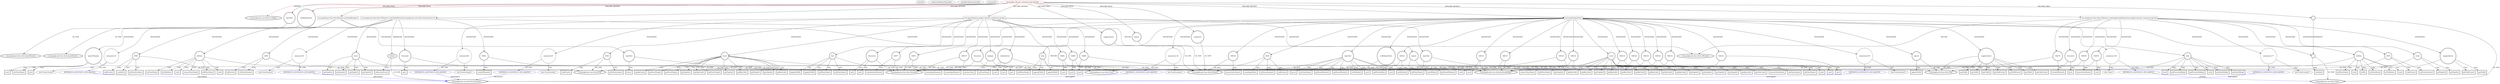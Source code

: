 digraph {
baseInfo[graphId=126,category="extension_graph",isAnonymous=false,possibleRelation=true]
frameworkRelatedTypesInfo[0="com.google.gwt.user.client.ui.Widget"]
possibleCollaborationsInfo[0="126~CLIENT_METHOD_DECLARATION-INSTANTIATION-~com.google.gwt.user.client.ui.Widget ~com.google.gwt.user.client.EventListener ~false~true",1="126~CLIENT_METHOD_DECLARATION-INSTANTIATION-~com.google.gwt.user.client.ui.Widget ~com.google.gwt.user.client.Timer ~false~true"]
locationInfo[projectName="Doogiemuc-gwt-comp-tagging",filePath="/Doogiemuc-gwt-comp-tagging/gwt-comp-tagging-master/src/com/google/code/gwt/component/tag/InputTag.java",contextSignature="InputTag",graphId="126"]
0[label="com.google.code.gwt.component.tag.InputTag",vertexType="ROOT_CLIENT_CLASS_DECLARATION",isFrameworkType=false,color=red]
1[label="com.google.gwt.user.client.ui.Widget",vertexType="FRAMEWORK_CLASS_TYPE",isFrameworkType=true,peripheries=2]
2[label="component",vertexType="FIELD_DECLARATION",isFrameworkType=true,peripheries=2,shape=circle]
3[label="com.google.gwt.dom.client.Element",vertexType="FRAMEWORK_CLASS_TYPE",isFrameworkType=true,peripheries=2]
4[label="inputText",vertexType="FIELD_DECLARATION",isFrameworkType=true,peripheries=2,shape=circle]
5[label="com.google.gwt.dom.client.InputElement",vertexType="FRAMEWORK_CLASS_TYPE",isFrameworkType=true,peripheries=2]
6[label="suggestionList",vertexType="FIELD_DECLARATION",isFrameworkType=true,peripheries=2,shape=circle]
8[label="t",vertexType="FIELD_DECLARATION",isFrameworkType=true,peripheries=2,shape=circle]
9[label="com.google.gwt.user.client.Timer",vertexType="FRAMEWORK_CLASS_TYPE",isFrameworkType=true,peripheries=2]
10[label="tagList",vertexType="FIELD_DECLARATION",isFrameworkType=true,peripheries=2,shape=circle]
12[label="widthSpanTester",vertexType="FIELD_DECLARATION",isFrameworkType=true,peripheries=2,shape=circle]
13[label="com.google.gwt.dom.client.SpanElement",vertexType="FRAMEWORK_CLASS_TYPE",isFrameworkType=true,peripheries=2]
48[label="com.google.gwt.dom.client.Element createTagWrapper()",vertexType="CLIENT_METHOD_DECLARATION",isFrameworkType=false,shape=box]
50[label="DOM",vertexType="VARIABLE_EXPRESION",isFrameworkType=true,peripheries=2,shape=circle]
52[label="com.google.gwt.user.client.DOM",vertexType="FRAMEWORK_CLASS_TYPE",isFrameworkType=true,peripheries=2]
51[label="createDiv()",vertexType="INSIDE_CALL",isFrameworkType=true,peripheries=2,shape=box]
53[label="tagListWrapeer",vertexType="VARIABLE_EXPRESION",isFrameworkType=true,peripheries=2,shape=circle]
54[label="setClassName()",vertexType="INSIDE_CALL",isFrameworkType=true,peripheries=2,shape=box]
57[label="setEventListener()",vertexType="INSIDE_CALL",isFrameworkType=true,peripheries=2,shape=box]
59[label="cast()",vertexType="INSIDE_CALL",isFrameworkType=true,peripheries=2,shape=box]
61[label="anonymous15",vertexType="VARIABLE_EXPRESION",isFrameworkType=false,shape=circle]
62[label="REFERENCE_ANONYMOUS_DECLARATION",vertexType="REFERENCE_ANONYMOUS_DECLARATION",isFrameworkType=false,color=blue]
63[label="com.google.gwt.user.client.EventListener",vertexType="FRAMEWORK_INTERFACE_TYPE",isFrameworkType=true,peripheries=2]
60[label="new EventListener()",vertexType="CONSTRUCTOR_CALL",isFrameworkType=false]
64[label="inputText",vertexType="VARIABLE_EXPRESION",isFrameworkType=true,peripheries=2,shape=circle]
65[label="focus()",vertexType="INSIDE_CALL",isFrameworkType=true,peripheries=2,shape=box]
68[label="sinkEvents()",vertexType="INSIDE_CALL",isFrameworkType=true,peripheries=2,shape=box]
70[label="cast()",vertexType="INSIDE_CALL",isFrameworkType=true,peripheries=2,shape=box]
130[label="com.google.gwt.dom.client.LIElement createTagLIElement(com.google.gwt.user.client.EventListener,int)",vertexType="CLIENT_METHOD_DECLARATION",isFrameworkType=false,shape=box]
131[label="com.google.gwt.dom.client.LIElement",vertexType="FRAMEWORK_CLASS_TYPE",isFrameworkType=true,peripheries=2]
132[label="listener",vertexType="PARAMETER_DECLARATION",isFrameworkType=true,peripheries=2]
134[label="VAR41",vertexType="VARIABLE_EXPRESION",isFrameworkType=true,peripheries=2,shape=circle]
136[label="com.google.gwt.dom.client.Document",vertexType="FRAMEWORK_CLASS_TYPE",isFrameworkType=true,peripheries=2]
135[label="createLIElement()",vertexType="INSIDE_CALL",isFrameworkType=true,peripheries=2,shape=box]
137[label="Document",vertexType="VARIABLE_EXPRESION",isFrameworkType=true,peripheries=2,shape=circle]
138[label="get()",vertexType="INSIDE_CALL",isFrameworkType=true,peripheries=2,shape=box]
140[label="listItem",vertexType="VARIABLE_EXPRESION",isFrameworkType=true,peripheries=2,shape=circle]
141[label="setClassName()",vertexType="INSIDE_CALL",isFrameworkType=true,peripheries=2,shape=box]
144[label="setTabIndex()",vertexType="INSIDE_CALL",isFrameworkType=true,peripheries=2,shape=box]
145[label="DOM",vertexType="VARIABLE_EXPRESION",isFrameworkType=true,peripheries=2,shape=circle]
146[label="setEventListener()",vertexType="INSIDE_CALL",isFrameworkType=true,peripheries=2,shape=box]
149[label="cast()",vertexType="INSIDE_CALL",isFrameworkType=true,peripheries=2,shape=box]
151[label="anonymous47",vertexType="VARIABLE_EXPRESION",isFrameworkType=false,shape=circle]
152[label="REFERENCE_ANONYMOUS_DECLARATION",vertexType="REFERENCE_ANONYMOUS_DECLARATION",isFrameworkType=false,color=blue]
150[label="new EventListener()",vertexType="CONSTRUCTOR_CALL",isFrameworkType=false]
155[label="onBrowserEvent()",vertexType="INSIDE_CALL",isFrameworkType=true,peripheries=2,shape=box]
156[label="event",vertexType="VARIABLE_EXPRESION",isFrameworkType=true,peripheries=2,shape=circle]
158[label="com.google.gwt.user.client.Event",vertexType="FRAMEWORK_CLASS_TYPE",isFrameworkType=true,peripheries=2]
157[label="getTypeInt()",vertexType="INSIDE_CALL",isFrameworkType=true,peripheries=2,shape=box]
160[label="getTypeInt()",vertexType="INSIDE_CALL",isFrameworkType=true,peripheries=2,shape=box]
162[label="removeClassName()",vertexType="INSIDE_CALL",isFrameworkType=true,peripheries=2,shape=box]
164[label="getTypeInt()",vertexType="INSIDE_CALL",isFrameworkType=true,peripheries=2,shape=box]
166[label="getTypeInt()",vertexType="INSIDE_CALL",isFrameworkType=true,peripheries=2,shape=box]
168[label="addClassName()",vertexType="INSIDE_CALL",isFrameworkType=true,peripheries=2,shape=box]
170[label="sinkEvents()",vertexType="INSIDE_CALL",isFrameworkType=true,peripheries=2,shape=box]
172[label="cast()",vertexType="INSIDE_CALL",isFrameworkType=true,peripheries=2,shape=box]
173[label="void appendTag(com.google.code.gwt.component.tag.Tag)",vertexType="CLIENT_METHOD_DECLARATION",isFrameworkType=false,shape=box]
175[label="anonymous57",vertexType="VARIABLE_EXPRESION",isFrameworkType=false,shape=circle]
176[label="REFERENCE_ANONYMOUS_DECLARATION",vertexType="REFERENCE_ANONYMOUS_DECLARATION",isFrameworkType=false,color=blue]
174[label="new EventListener()",vertexType="CONSTRUCTOR_CALL",isFrameworkType=false]
178[label="event",vertexType="VARIABLE_EXPRESION",isFrameworkType=true,peripheries=2,shape=circle]
179[label="getTypeInt()",vertexType="INSIDE_CALL",isFrameworkType=true,peripheries=2,shape=box]
182[label="getKeyCode()",vertexType="INSIDE_CALL",isFrameworkType=true,peripheries=2,shape=box]
184[label="getKeyCode()",vertexType="INSIDE_CALL",isFrameworkType=true,peripheries=2,shape=box]
185[label="VAR61",vertexType="VARIABLE_EXPRESION",isFrameworkType=true,peripheries=2,shape=circle]
187[label="com.google.gwt.core.client.JavaScriptObject",vertexType="FRAMEWORK_CLASS_TYPE",isFrameworkType=true,peripheries=2]
186[label="cast()",vertexType="INSIDE_CALL",isFrameworkType=true,peripheries=2,shape=box]
189[label="getEventTarget()",vertexType="INSIDE_CALL",isFrameworkType=true,peripheries=2,shape=box]
191[label="getTypeInt()",vertexType="INSIDE_CALL",isFrameworkType=true,peripheries=2,shape=box]
193[label="getKeyCode()",vertexType="INSIDE_CALL",isFrameworkType=true,peripheries=2,shape=box]
194[label="VAR65",vertexType="VARIABLE_EXPRESION",isFrameworkType=true,peripheries=2,shape=circle]
195[label="cast()",vertexType="INSIDE_CALL",isFrameworkType=true,peripheries=2,shape=box]
198[label="getEventTarget()",vertexType="INSIDE_CALL",isFrameworkType=true,peripheries=2,shape=box]
200[label="getTypeInt()",vertexType="INSIDE_CALL",isFrameworkType=true,peripheries=2,shape=box]
202[label="getKeyCode()",vertexType="INSIDE_CALL",isFrameworkType=true,peripheries=2,shape=box]
203[label="VAR69",vertexType="VARIABLE_EXPRESION",isFrameworkType=true,peripheries=2,shape=circle]
204[label="cast()",vertexType="INSIDE_CALL",isFrameworkType=true,peripheries=2,shape=box]
207[label="getEventTarget()",vertexType="INSIDE_CALL",isFrameworkType=true,peripheries=2,shape=box]
208[label="item",vertexType="VARIABLE_EXPRESION",isFrameworkType=true,peripheries=2,shape=circle]
209[label="addClassName()",vertexType="INSIDE_CALL",isFrameworkType=true,peripheries=2,shape=box]
212[label="addClassName()",vertexType="INSIDE_CALL",isFrameworkType=true,peripheries=2,shape=box]
213[label="VAR73",vertexType="VARIABLE_EXPRESION",isFrameworkType=true,peripheries=2,shape=circle]
214[label="createSpanElement()",vertexType="INSIDE_CALL",isFrameworkType=true,peripheries=2,shape=box]
216[label="Document",vertexType="VARIABLE_EXPRESION",isFrameworkType=true,peripheries=2,shape=circle]
217[label="get()",vertexType="INSIDE_CALL",isFrameworkType=true,peripheries=2,shape=box]
219[label="tagSpan",vertexType="VARIABLE_EXPRESION",isFrameworkType=true,peripheries=2,shape=circle]
220[label="setInnerText()",vertexType="INSIDE_CALL",isFrameworkType=true,peripheries=2,shape=box]
223[label="appendChild()",vertexType="INSIDE_CALL",isFrameworkType=true,peripheries=2,shape=box]
224[label="VAR77",vertexType="VARIABLE_EXPRESION",isFrameworkType=true,peripheries=2,shape=circle]
225[label="createAnchorElement()",vertexType="INSIDE_CALL",isFrameworkType=true,peripheries=2,shape=box]
228[label="get()",vertexType="INSIDE_CALL",isFrameworkType=true,peripheries=2,shape=box]
229[label="deleteAnchor",vertexType="VARIABLE_EXPRESION",isFrameworkType=true,peripheries=2,shape=circle]
230[label="setClassName()",vertexType="INSIDE_CALL",isFrameworkType=true,peripheries=2,shape=box]
232[label="DOM",vertexType="VARIABLE_EXPRESION",isFrameworkType=true,peripheries=2,shape=circle]
233[label="setEventListener()",vertexType="INSIDE_CALL",isFrameworkType=true,peripheries=2,shape=box]
236[label="cast()",vertexType="INSIDE_CALL",isFrameworkType=true,peripheries=2,shape=box]
238[label="anonymous82",vertexType="VARIABLE_EXPRESION",isFrameworkType=false,shape=circle]
239[label="REFERENCE_ANONYMOUS_DECLARATION",vertexType="REFERENCE_ANONYMOUS_DECLARATION",isFrameworkType=false,color=blue]
237[label="new EventListener()",vertexType="CONSTRUCTOR_CALL",isFrameworkType=false]
242[label="getTypeInt()",vertexType="INSIDE_CALL",isFrameworkType=true,peripheries=2,shape=box]
244[label="sinkEvents()",vertexType="INSIDE_CALL",isFrameworkType=true,peripheries=2,shape=box]
246[label="cast()",vertexType="INSIDE_CALL",isFrameworkType=true,peripheries=2,shape=box]
248[label="appendChild()",vertexType="INSIDE_CALL",isFrameworkType=true,peripheries=2,shape=box]
249[label="tagList",vertexType="VARIABLE_EXPRESION",isFrameworkType=true,peripheries=2,shape=circle]
251[label="com.google.gwt.dom.client.Node",vertexType="FRAMEWORK_CLASS_TYPE",isFrameworkType=true,peripheries=2]
250[label="insertBefore()",vertexType="INSIDE_CALL",isFrameworkType=true,peripheries=2,shape=box]
252[label="inputText",vertexType="VARIABLE_EXPRESION",isFrameworkType=true,peripheries=2,shape=circle]
253[label="getParentElement()",vertexType="INSIDE_CALL",isFrameworkType=true,peripheries=2,shape=box]
299[label="void initializeInputText()",vertexType="CLIENT_METHOD_DECLARATION",isFrameworkType=false,shape=box]
300[label="VAR104",vertexType="VARIABLE_EXPRESION",isFrameworkType=true,peripheries=2,shape=circle]
301[label="cast()",vertexType="INSIDE_CALL",isFrameworkType=true,peripheries=2,shape=box]
303[label="DOM",vertexType="VARIABLE_EXPRESION",isFrameworkType=true,peripheries=2,shape=circle]
304[label="createInputText()",vertexType="INSIDE_CALL",isFrameworkType=true,peripheries=2,shape=box]
306[label="inputText",vertexType="VARIABLE_EXPRESION",isFrameworkType=true,peripheries=2,shape=circle]
307[label="setClassName()",vertexType="INSIDE_CALL",isFrameworkType=true,peripheries=2,shape=box]
310[label="setTabIndex()",vertexType="INSIDE_CALL",isFrameworkType=true,peripheries=2,shape=box]
312[label="setEventListener()",vertexType="INSIDE_CALL",isFrameworkType=true,peripheries=2,shape=box]
314[label="cast()",vertexType="INSIDE_CALL",isFrameworkType=true,peripheries=2,shape=box]
316[label="anonymous110",vertexType="VARIABLE_EXPRESION",isFrameworkType=false,shape=circle]
317[label="REFERENCE_ANONYMOUS_DECLARATION",vertexType="REFERENCE_ANONYMOUS_DECLARATION",isFrameworkType=false,color=blue]
315[label="new EventListener()",vertexType="CONSTRUCTOR_CALL",isFrameworkType=false]
319[label="event",vertexType="VARIABLE_EXPRESION",isFrameworkType=true,peripheries=2,shape=circle]
320[label="getTypeInt()",vertexType="INSIDE_CALL",isFrameworkType=true,peripheries=2,shape=box]
323[label="getKeyCode()",vertexType="INSIDE_CALL",isFrameworkType=true,peripheries=2,shape=box]
324[label="suggestionList",vertexType="VARIABLE_EXPRESION",isFrameworkType=true,peripheries=2,shape=circle]
325[label="getChildCount()",vertexType="INSIDE_CALL",isFrameworkType=true,peripheries=2,shape=box]
328[label="getChild()",vertexType="INSIDE_CALL",isFrameworkType=true,peripheries=2,shape=box]
330[label="getChild()",vertexType="INSIDE_CALL",isFrameworkType=true,peripheries=2,shape=box]
332[label="getCharCode()",vertexType="INSIDE_CALL",isFrameworkType=true,peripheries=2,shape=box]
334[label="getTypeInt()",vertexType="INSIDE_CALL",isFrameworkType=true,peripheries=2,shape=box]
336[label="getKeyCode()",vertexType="INSIDE_CALL",isFrameworkType=true,peripheries=2,shape=box]
338[label="getKeyCode()",vertexType="INSIDE_CALL",isFrameworkType=true,peripheries=2,shape=box]
340[label="getTypeInt()",vertexType="INSIDE_CALL",isFrameworkType=true,peripheries=2,shape=box]
341[label="VAR121",vertexType="VARIABLE_EXPRESION",isFrameworkType=true,peripheries=2,shape=circle]
342[label="addClassName()",vertexType="INSIDE_CALL",isFrameworkType=true,peripheries=2,shape=box]
345[label="getParentElement()",vertexType="INSIDE_CALL",isFrameworkType=true,peripheries=2,shape=box]
347[label="getTypeInt()",vertexType="INSIDE_CALL",isFrameworkType=true,peripheries=2,shape=box]
348[label="VAR124",vertexType="VARIABLE_EXPRESION",isFrameworkType=true,peripheries=2,shape=circle]
349[label="removeClassName()",vertexType="INSIDE_CALL",isFrameworkType=true,peripheries=2,shape=box]
352[label="getParentElement()",vertexType="INSIDE_CALL",isFrameworkType=true,peripheries=2,shape=box]
354[label="anonymous126",vertexType="VARIABLE_EXPRESION",isFrameworkType=false,shape=circle]
355[label="REFERENCE_ANONYMOUS_DECLARATION",vertexType="REFERENCE_ANONYMOUS_DECLARATION",isFrameworkType=false,color=blue]
353[label="new Timer()",vertexType="CONSTRUCTOR_CALL",isFrameworkType=false]
357[label="t",vertexType="VARIABLE_EXPRESION",isFrameworkType=true,peripheries=2,shape=circle]
358[label="schedule()",vertexType="INSIDE_CALL",isFrameworkType=true,peripheries=2,shape=box]
361[label="getTypeInt()",vertexType="INSIDE_CALL",isFrameworkType=true,peripheries=2,shape=box]
363[label="getKeyCode()",vertexType="INSIDE_CALL",isFrameworkType=true,peripheries=2,shape=box]
365[label="getKeyCode()",vertexType="INSIDE_CALL",isFrameworkType=true,peripheries=2,shape=box]
366[label="VAR131",vertexType="VARIABLE_EXPRESION",isFrameworkType=true,peripheries=2,shape=circle]
367[label="cast()",vertexType="INSIDE_CALL",isFrameworkType=true,peripheries=2,shape=box]
370[label="getParentNode()",vertexType="INSIDE_CALL",isFrameworkType=true,peripheries=2,shape=box]
372[label="getKeyCode()",vertexType="INSIDE_CALL",isFrameworkType=true,peripheries=2,shape=box]
374[label="getKeyCode()",vertexType="INSIDE_CALL",isFrameworkType=true,peripheries=2,shape=box]
376[label="getChildCount()",vertexType="INSIDE_CALL",isFrameworkType=true,peripheries=2,shape=box]
378[label="getChildCount()",vertexType="INSIDE_CALL",isFrameworkType=true,peripheries=2,shape=box]
380[label="getChild()",vertexType="INSIDE_CALL",isFrameworkType=true,peripheries=2,shape=box]
382[label="getKeyCode()",vertexType="INSIDE_CALL",isFrameworkType=true,peripheries=2,shape=box]
383[label="node",vertexType="VARIABLE_EXPRESION",isFrameworkType=true,peripheries=2,shape=circle]
384[label="getNextSibling()",vertexType="INSIDE_CALL",isFrameworkType=true,peripheries=2,shape=box]
386[label="VAR140",vertexType="VARIABLE_EXPRESION",isFrameworkType=true,peripheries=2,shape=circle]
387[label="addClassName()",vertexType="INSIDE_CALL",isFrameworkType=true,peripheries=2,shape=box]
389[label="VAR141",vertexType="VARIABLE_EXPRESION",isFrameworkType=true,peripheries=2,shape=circle]
390[label="cast()",vertexType="INSIDE_CALL",isFrameworkType=true,peripheries=2,shape=box]
393[label="getNextSibling()",vertexType="INSIDE_CALL",isFrameworkType=true,peripheries=2,shape=box]
394[label="VAR143",vertexType="VARIABLE_EXPRESION",isFrameworkType=true,peripheries=2,shape=circle]
395[label="removeClassName()",vertexType="INSIDE_CALL",isFrameworkType=true,peripheries=2,shape=box]
398[label="cast()",vertexType="INSIDE_CALL",isFrameworkType=true,peripheries=2,shape=box]
400[label="getPreviousSibling()",vertexType="INSIDE_CALL",isFrameworkType=true,peripheries=2,shape=box]
401[label="VAR146",vertexType="VARIABLE_EXPRESION",isFrameworkType=true,peripheries=2,shape=circle]
402[label="addClassName()",vertexType="INSIDE_CALL",isFrameworkType=true,peripheries=2,shape=box]
404[label="VAR147",vertexType="VARIABLE_EXPRESION",isFrameworkType=true,peripheries=2,shape=circle]
405[label="cast()",vertexType="INSIDE_CALL",isFrameworkType=true,peripheries=2,shape=box]
408[label="getPreviousSibling()",vertexType="INSIDE_CALL",isFrameworkType=true,peripheries=2,shape=box]
409[label="VAR149",vertexType="VARIABLE_EXPRESION",isFrameworkType=true,peripheries=2,shape=circle]
410[label="removeClassName()",vertexType="INSIDE_CALL",isFrameworkType=true,peripheries=2,shape=box]
413[label="cast()",vertexType="INSIDE_CALL",isFrameworkType=true,peripheries=2,shape=box]
415[label="getKeyCode()",vertexType="INSIDE_CALL",isFrameworkType=true,peripheries=2,shape=box]
416[label="VAR152",vertexType="VARIABLE_EXPRESION",isFrameworkType=true,peripheries=2,shape=circle]
417[label="addClassName()",vertexType="INSIDE_CALL",isFrameworkType=true,peripheries=2,shape=box]
419[label="VAR153",vertexType="VARIABLE_EXPRESION",isFrameworkType=true,peripheries=2,shape=circle]
420[label="cast()",vertexType="INSIDE_CALL",isFrameworkType=true,peripheries=2,shape=box]
423[label="getChild()",vertexType="INSIDE_CALL",isFrameworkType=true,peripheries=2,shape=box]
425[label="sinkEvents()",vertexType="INSIDE_CALL",isFrameworkType=true,peripheries=2,shape=box]
427[label="cast()",vertexType="INSIDE_CALL",isFrameworkType=true,peripheries=2,shape=box]
428[label="VAR157",vertexType="VARIABLE_EXPRESION",isFrameworkType=true,peripheries=2,shape=circle]
429[label="createSpanElement()",vertexType="INSIDE_CALL",isFrameworkType=true,peripheries=2,shape=box]
431[label="Document",vertexType="VARIABLE_EXPRESION",isFrameworkType=true,peripheries=2,shape=circle]
432[label="get()",vertexType="INSIDE_CALL",isFrameworkType=true,peripheries=2,shape=box]
434[label="widthSpanTester",vertexType="VARIABLE_EXPRESION",isFrameworkType=true,peripheries=2,shape=circle]
435[label="setAttribute()",vertexType="INSIDE_CALL",isFrameworkType=true,peripheries=2,shape=box]
438[label="anonymous160",vertexType="VARIABLE_EXPRESION",isFrameworkType=false,shape=circle]
439[label="REFERENCE_ANONYMOUS_DECLARATION",vertexType="REFERENCE_ANONYMOUS_DECLARATION",isFrameworkType=false,color=blue]
437[label="new EventListener()",vertexType="CONSTRUCTOR_CALL",isFrameworkType=false]
442[label="getTypeInt()",vertexType="INSIDE_CALL",isFrameworkType=true,peripheries=2,shape=box]
444[label="focus()",vertexType="INSIDE_CALL",isFrameworkType=true,peripheries=2,shape=box]
445[label="item",vertexType="VARIABLE_EXPRESION",isFrameworkType=true,peripheries=2,shape=circle]
446[label="addClassName()",vertexType="INSIDE_CALL",isFrameworkType=true,peripheries=2,shape=box]
449[label="appendChild()",vertexType="INSIDE_CALL",isFrameworkType=true,peripheries=2,shape=box]
451[label="appendChild()",vertexType="INSIDE_CALL",isFrameworkType=true,peripheries=2,shape=box]
452[label="tagList",vertexType="VARIABLE_EXPRESION",isFrameworkType=true,peripheries=2,shape=circle]
453[label="appendChild()",vertexType="INSIDE_CALL",isFrameworkType=true,peripheries=2,shape=box]
464[label="com.google.gwt.dom.client.LIElement createSuggestionElement(com.google.code.gwt.component.tag.Tag)",vertexType="CLIENT_METHOD_DECLARATION",isFrameworkType=false,shape=box]
466[label="VAR170",vertexType="VARIABLE_EXPRESION",isFrameworkType=true,peripheries=2,shape=circle]
467[label="createLIElement()",vertexType="INSIDE_CALL",isFrameworkType=true,peripheries=2,shape=box]
469[label="Document",vertexType="VARIABLE_EXPRESION",isFrameworkType=true,peripheries=2,shape=circle]
470[label="get()",vertexType="INSIDE_CALL",isFrameworkType=true,peripheries=2,shape=box]
472[label="listItem",vertexType="VARIABLE_EXPRESION",isFrameworkType=true,peripheries=2,shape=circle]
473[label="setId()",vertexType="INSIDE_CALL",isFrameworkType=true,peripheries=2,shape=box]
476[label="setClassName()",vertexType="INSIDE_CALL",isFrameworkType=true,peripheries=2,shape=box]
478[label="setTabIndex()",vertexType="INSIDE_CALL",isFrameworkType=true,peripheries=2,shape=box]
479[label="DOM",vertexType="VARIABLE_EXPRESION",isFrameworkType=true,peripheries=2,shape=circle]
480[label="setEventListener()",vertexType="INSIDE_CALL",isFrameworkType=true,peripheries=2,shape=box]
483[label="cast()",vertexType="INSIDE_CALL",isFrameworkType=true,peripheries=2,shape=box]
485[label="anonymous177",vertexType="VARIABLE_EXPRESION",isFrameworkType=false,shape=circle]
486[label="REFERENCE_ANONYMOUS_DECLARATION",vertexType="REFERENCE_ANONYMOUS_DECLARATION",isFrameworkType=false,color=blue]
484[label="new EventListener()",vertexType="CONSTRUCTOR_CALL",isFrameworkType=false]
488[label="event",vertexType="VARIABLE_EXPRESION",isFrameworkType=true,peripheries=2,shape=circle]
489[label="getTypeInt()",vertexType="INSIDE_CALL",isFrameworkType=true,peripheries=2,shape=box]
491[label="suggestionList",vertexType="VARIABLE_EXPRESION",isFrameworkType=true,peripheries=2,shape=circle]
492[label="getChildCount()",vertexType="INSIDE_CALL",isFrameworkType=true,peripheries=2,shape=box]
494[label="VAR180",vertexType="VARIABLE_EXPRESION",isFrameworkType=true,peripheries=2,shape=circle]
495[label="removeClassName()",vertexType="INSIDE_CALL",isFrameworkType=true,peripheries=2,shape=box]
497[label="VAR181",vertexType="VARIABLE_EXPRESION",isFrameworkType=true,peripheries=2,shape=circle]
498[label="cast()",vertexType="INSIDE_CALL",isFrameworkType=true,peripheries=2,shape=box]
501[label="getChild()",vertexType="INSIDE_CALL",isFrameworkType=true,peripheries=2,shape=box]
503[label="addClassName()",vertexType="INSIDE_CALL",isFrameworkType=true,peripheries=2,shape=box]
505[label="getTypeInt()",vertexType="INSIDE_CALL",isFrameworkType=true,peripheries=2,shape=box]
507[label="sinkEvents()",vertexType="INSIDE_CALL",isFrameworkType=true,peripheries=2,shape=box]
509[label="cast()",vertexType="INSIDE_CALL",isFrameworkType=true,peripheries=2,shape=box]
0->1[label="EXTEND",color=red]
0->2[label="DECLARE_FIELD"]
2->3[label="OF_TYPE"]
0->4[label="DECLARE_FIELD"]
4->5[label="OF_TYPE"]
0->6[label="DECLARE_FIELD"]
6->3[label="OF_TYPE"]
0->8[label="DECLARE_FIELD"]
8->9[label="OF_TYPE"]
0->10[label="DECLARE_FIELD"]
10->3[label="OF_TYPE"]
0->12[label="DECLARE_FIELD"]
12->13[label="OF_TYPE"]
0->48[label="DECLARE_METHOD"]
48->3[label="RETURN"]
48->50[label="INSTANTIATE"]
50->52[label="OF_TYPE"]
50->51[label="CALL"]
48->53[label="INSTANTIATE"]
53->3[label="OF_TYPE"]
53->54[label="CALL"]
50->57[label="CALL"]
53->59[label="CALL"]
48->61[label="INSTANTIATE"]
62->63[label="IMPLEMENT",color=blue]
61->62[label="OF_TYPE"]
61->60[label="CALL"]
48->64[label="INSTANTIATE"]
64->3[label="OF_TYPE"]
64->65[label="CALL"]
50->68[label="CALL"]
53->70[label="CALL"]
0->130[label="DECLARE_METHOD"]
130->131[label="RETURN"]
132->63[label="OF_TYPE"]
130->132[label="PARAMETER"]
130->134[label="INSTANTIATE"]
134->136[label="OF_TYPE"]
134->135[label="CALL"]
130->137[label="INSTANTIATE"]
137->136[label="OF_TYPE"]
137->138[label="CALL"]
130->140[label="INSTANTIATE"]
140->3[label="OF_TYPE"]
140->141[label="CALL"]
140->144[label="CALL"]
130->145[label="INSTANTIATE"]
145->52[label="OF_TYPE"]
145->146[label="CALL"]
140->149[label="CALL"]
130->151[label="INSTANTIATE"]
152->63[label="IMPLEMENT",color=blue]
151->152[label="OF_TYPE"]
151->150[label="CALL"]
132->155[label="CALL"]
130->156[label="INSTANTIATE"]
156->158[label="OF_TYPE"]
156->157[label="CALL"]
156->160[label="CALL"]
140->162[label="CALL"]
156->164[label="CALL"]
156->166[label="CALL"]
140->168[label="CALL"]
145->170[label="CALL"]
140->172[label="CALL"]
0->173[label="DECLARE_METHOD"]
173->175[label="INSTANTIATE"]
176->63[label="IMPLEMENT",color=blue]
175->176[label="OF_TYPE"]
175->174[label="CALL"]
173->178[label="INSTANTIATE"]
178->158[label="OF_TYPE"]
178->179[label="CALL"]
178->182[label="CALL"]
178->184[label="CALL"]
173->185[label="INSTANTIATE"]
185->187[label="OF_TYPE"]
185->186[label="CALL"]
178->189[label="CALL"]
178->191[label="CALL"]
178->193[label="CALL"]
173->194[label="INSTANTIATE"]
194->187[label="OF_TYPE"]
194->195[label="CALL"]
178->198[label="CALL"]
178->200[label="CALL"]
178->202[label="CALL"]
173->203[label="INSTANTIATE"]
203->187[label="OF_TYPE"]
203->204[label="CALL"]
178->207[label="CALL"]
173->208[label="INSTANTIATE"]
208->3[label="OF_TYPE"]
208->209[label="CALL"]
208->212[label="CALL"]
173->213[label="INSTANTIATE"]
213->136[label="OF_TYPE"]
213->214[label="CALL"]
173->216[label="INSTANTIATE"]
216->136[label="OF_TYPE"]
216->217[label="CALL"]
173->219[label="INSTANTIATE"]
219->3[label="OF_TYPE"]
219->220[label="CALL"]
208->223[label="CALL"]
173->224[label="INSTANTIATE"]
224->136[label="OF_TYPE"]
224->225[label="CALL"]
216->228[label="CALL"]
173->229[label="INSTANTIATE"]
229->3[label="OF_TYPE"]
229->230[label="CALL"]
173->232[label="INSTANTIATE"]
232->52[label="OF_TYPE"]
232->233[label="CALL"]
229->236[label="CALL"]
173->238[label="INSTANTIATE"]
239->63[label="IMPLEMENT",color=blue]
238->239[label="OF_TYPE"]
238->237[label="CALL"]
178->242[label="CALL"]
232->244[label="CALL"]
229->246[label="CALL"]
208->248[label="CALL"]
173->249[label="INSTANTIATE"]
249->251[label="OF_TYPE"]
249->250[label="CALL"]
173->252[label="INSTANTIATE"]
252->251[label="OF_TYPE"]
252->253[label="CALL"]
0->299[label="DECLARE_METHOD"]
299->300[label="INSTANTIATE"]
300->187[label="OF_TYPE"]
300->301[label="CALL"]
299->303[label="INSTANTIATE"]
303->52[label="OF_TYPE"]
303->304[label="CALL"]
299->306[label="INSTANTIATE"]
306->3[label="OF_TYPE"]
306->307[label="CALL"]
306->310[label="CALL"]
303->312[label="CALL"]
306->314[label="CALL"]
299->316[label="INSTANTIATE"]
317->63[label="IMPLEMENT",color=blue]
316->317[label="OF_TYPE"]
316->315[label="CALL"]
299->319[label="INSTANTIATE"]
319->158[label="OF_TYPE"]
319->320[label="CALL"]
319->323[label="CALL"]
299->324[label="INSTANTIATE"]
324->251[label="OF_TYPE"]
324->325[label="CALL"]
324->328[label="CALL"]
324->330[label="CALL"]
319->332[label="CALL"]
319->334[label="CALL"]
319->336[label="CALL"]
319->338[label="CALL"]
319->340[label="CALL"]
299->341[label="INSTANTIATE"]
341->3[label="OF_TYPE"]
341->342[label="CALL"]
306->345[label="CALL"]
319->347[label="CALL"]
299->348[label="INSTANTIATE"]
348->3[label="OF_TYPE"]
348->349[label="CALL"]
306->352[label="CALL"]
299->354[label="INSTANTIATE"]
355->9[label="EXTEND",color=blue]
354->355[label="OF_TYPE"]
354->353[label="CALL"]
299->357[label="INSTANTIATE"]
8->357[label="REFERENCE"]
357->9[label="OF_TYPE"]
357->358[label="CALL"]
319->361[label="CALL"]
319->363[label="CALL"]
319->365[label="CALL"]
299->366[label="INSTANTIATE"]
366->187[label="OF_TYPE"]
366->367[label="CALL"]
306->370[label="CALL"]
319->372[label="CALL"]
319->374[label="CALL"]
324->376[label="CALL"]
324->378[label="CALL"]
324->380[label="CALL"]
319->382[label="CALL"]
299->383[label="INSTANTIATE"]
383->251[label="OF_TYPE"]
383->384[label="CALL"]
299->386[label="INSTANTIATE"]
386->3[label="OF_TYPE"]
386->387[label="CALL"]
299->389[label="INSTANTIATE"]
389->187[label="OF_TYPE"]
389->390[label="CALL"]
383->393[label="CALL"]
299->394[label="INSTANTIATE"]
394->3[label="OF_TYPE"]
394->395[label="CALL"]
383->398[label="CALL"]
383->400[label="CALL"]
299->401[label="INSTANTIATE"]
401->3[label="OF_TYPE"]
401->402[label="CALL"]
299->404[label="INSTANTIATE"]
404->187[label="OF_TYPE"]
404->405[label="CALL"]
383->408[label="CALL"]
299->409[label="INSTANTIATE"]
409->3[label="OF_TYPE"]
409->410[label="CALL"]
383->413[label="CALL"]
319->415[label="CALL"]
299->416[label="INSTANTIATE"]
416->3[label="OF_TYPE"]
416->417[label="CALL"]
299->419[label="INSTANTIATE"]
419->187[label="OF_TYPE"]
419->420[label="CALL"]
324->423[label="CALL"]
303->425[label="CALL"]
306->427[label="CALL"]
299->428[label="INSTANTIATE"]
428->136[label="OF_TYPE"]
428->429[label="CALL"]
299->431[label="INSTANTIATE"]
431->136[label="OF_TYPE"]
431->432[label="CALL"]
299->434[label="INSTANTIATE"]
434->3[label="OF_TYPE"]
434->435[label="CALL"]
299->438[label="INSTANTIATE"]
439->63[label="IMPLEMENT",color=blue]
438->439[label="OF_TYPE"]
438->437[label="CALL"]
319->442[label="CALL"]
306->444[label="CALL"]
299->445[label="INSTANTIATE"]
445->3[label="OF_TYPE"]
445->446[label="CALL"]
445->449[label="CALL"]
445->451[label="CALL"]
299->452[label="INSTANTIATE"]
452->251[label="OF_TYPE"]
452->453[label="CALL"]
0->464[label="DECLARE_METHOD"]
464->131[label="RETURN"]
464->466[label="INSTANTIATE"]
466->136[label="OF_TYPE"]
466->467[label="CALL"]
464->469[label="INSTANTIATE"]
469->136[label="OF_TYPE"]
469->470[label="CALL"]
464->472[label="INSTANTIATE"]
472->3[label="OF_TYPE"]
472->473[label="CALL"]
472->476[label="CALL"]
472->478[label="CALL"]
464->479[label="INSTANTIATE"]
479->52[label="OF_TYPE"]
479->480[label="CALL"]
472->483[label="CALL"]
464->485[label="INSTANTIATE"]
486->63[label="IMPLEMENT",color=blue]
485->486[label="OF_TYPE"]
485->484[label="CALL"]
464->488[label="INSTANTIATE"]
488->158[label="OF_TYPE"]
488->489[label="CALL"]
464->491[label="INSTANTIATE"]
491->251[label="OF_TYPE"]
491->492[label="CALL"]
464->494[label="INSTANTIATE"]
494->3[label="OF_TYPE"]
494->495[label="CALL"]
464->497[label="INSTANTIATE"]
497->187[label="OF_TYPE"]
497->498[label="CALL"]
491->501[label="CALL"]
472->503[label="CALL"]
488->505[label="CALL"]
479->507[label="CALL"]
472->509[label="CALL"]
}
